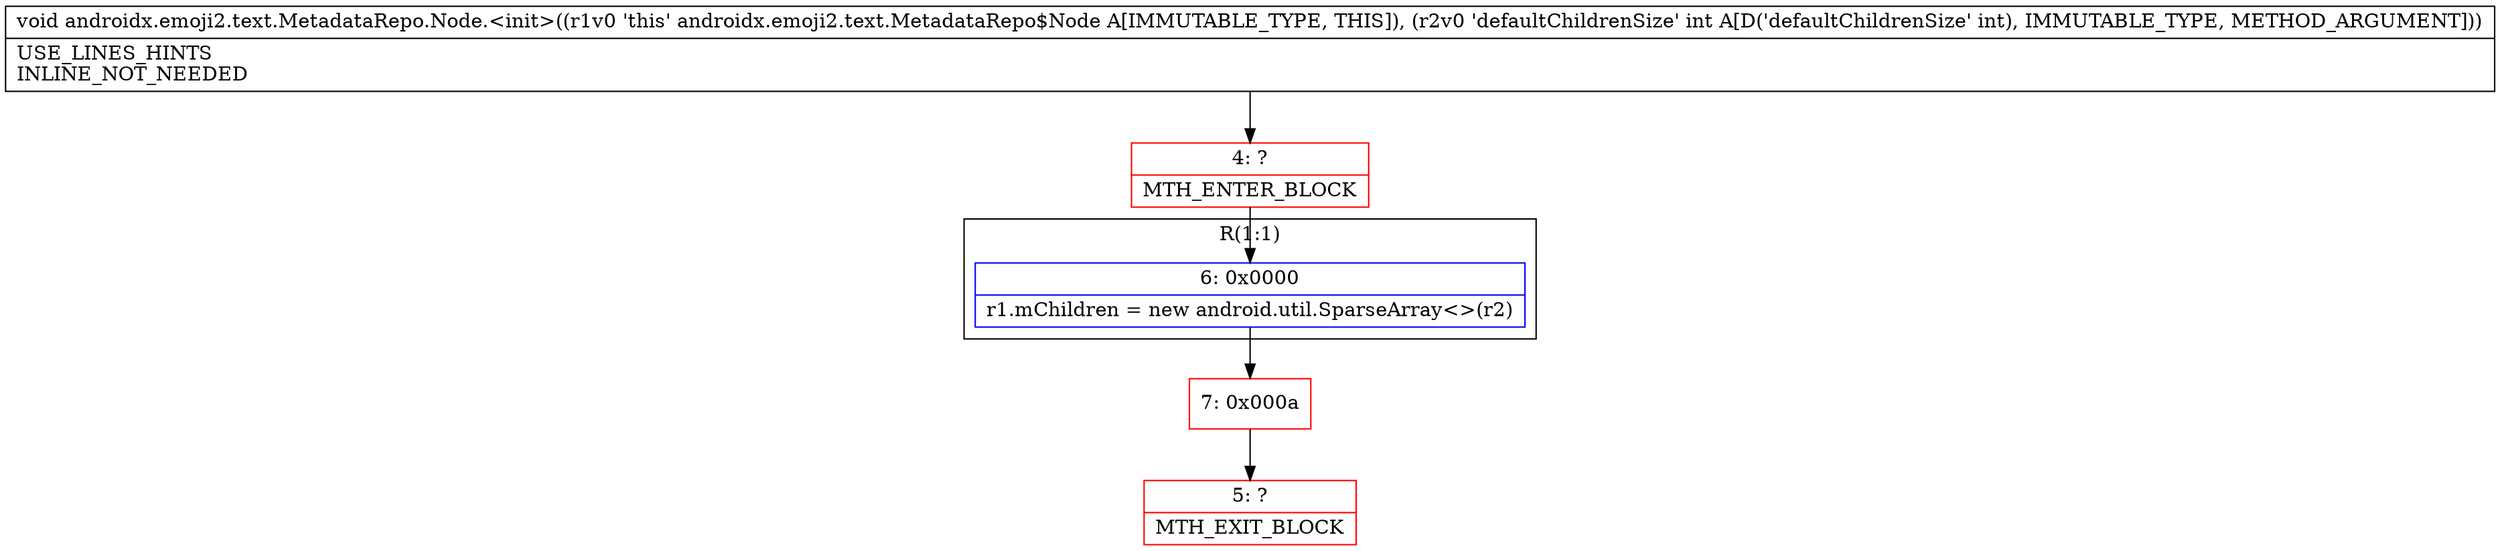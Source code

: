 digraph "CFG forandroidx.emoji2.text.MetadataRepo.Node.\<init\>(I)V" {
subgraph cluster_Region_51588181 {
label = "R(1:1)";
node [shape=record,color=blue];
Node_6 [shape=record,label="{6\:\ 0x0000|r1.mChildren = new android.util.SparseArray\<\>(r2)\l}"];
}
Node_4 [shape=record,color=red,label="{4\:\ ?|MTH_ENTER_BLOCK\l}"];
Node_7 [shape=record,color=red,label="{7\:\ 0x000a}"];
Node_5 [shape=record,color=red,label="{5\:\ ?|MTH_EXIT_BLOCK\l}"];
MethodNode[shape=record,label="{void androidx.emoji2.text.MetadataRepo.Node.\<init\>((r1v0 'this' androidx.emoji2.text.MetadataRepo$Node A[IMMUTABLE_TYPE, THIS]), (r2v0 'defaultChildrenSize' int A[D('defaultChildrenSize' int), IMMUTABLE_TYPE, METHOD_ARGUMENT]))  | USE_LINES_HINTS\lINLINE_NOT_NEEDED\l}"];
MethodNode -> Node_4;Node_6 -> Node_7;
Node_4 -> Node_6;
Node_7 -> Node_5;
}

